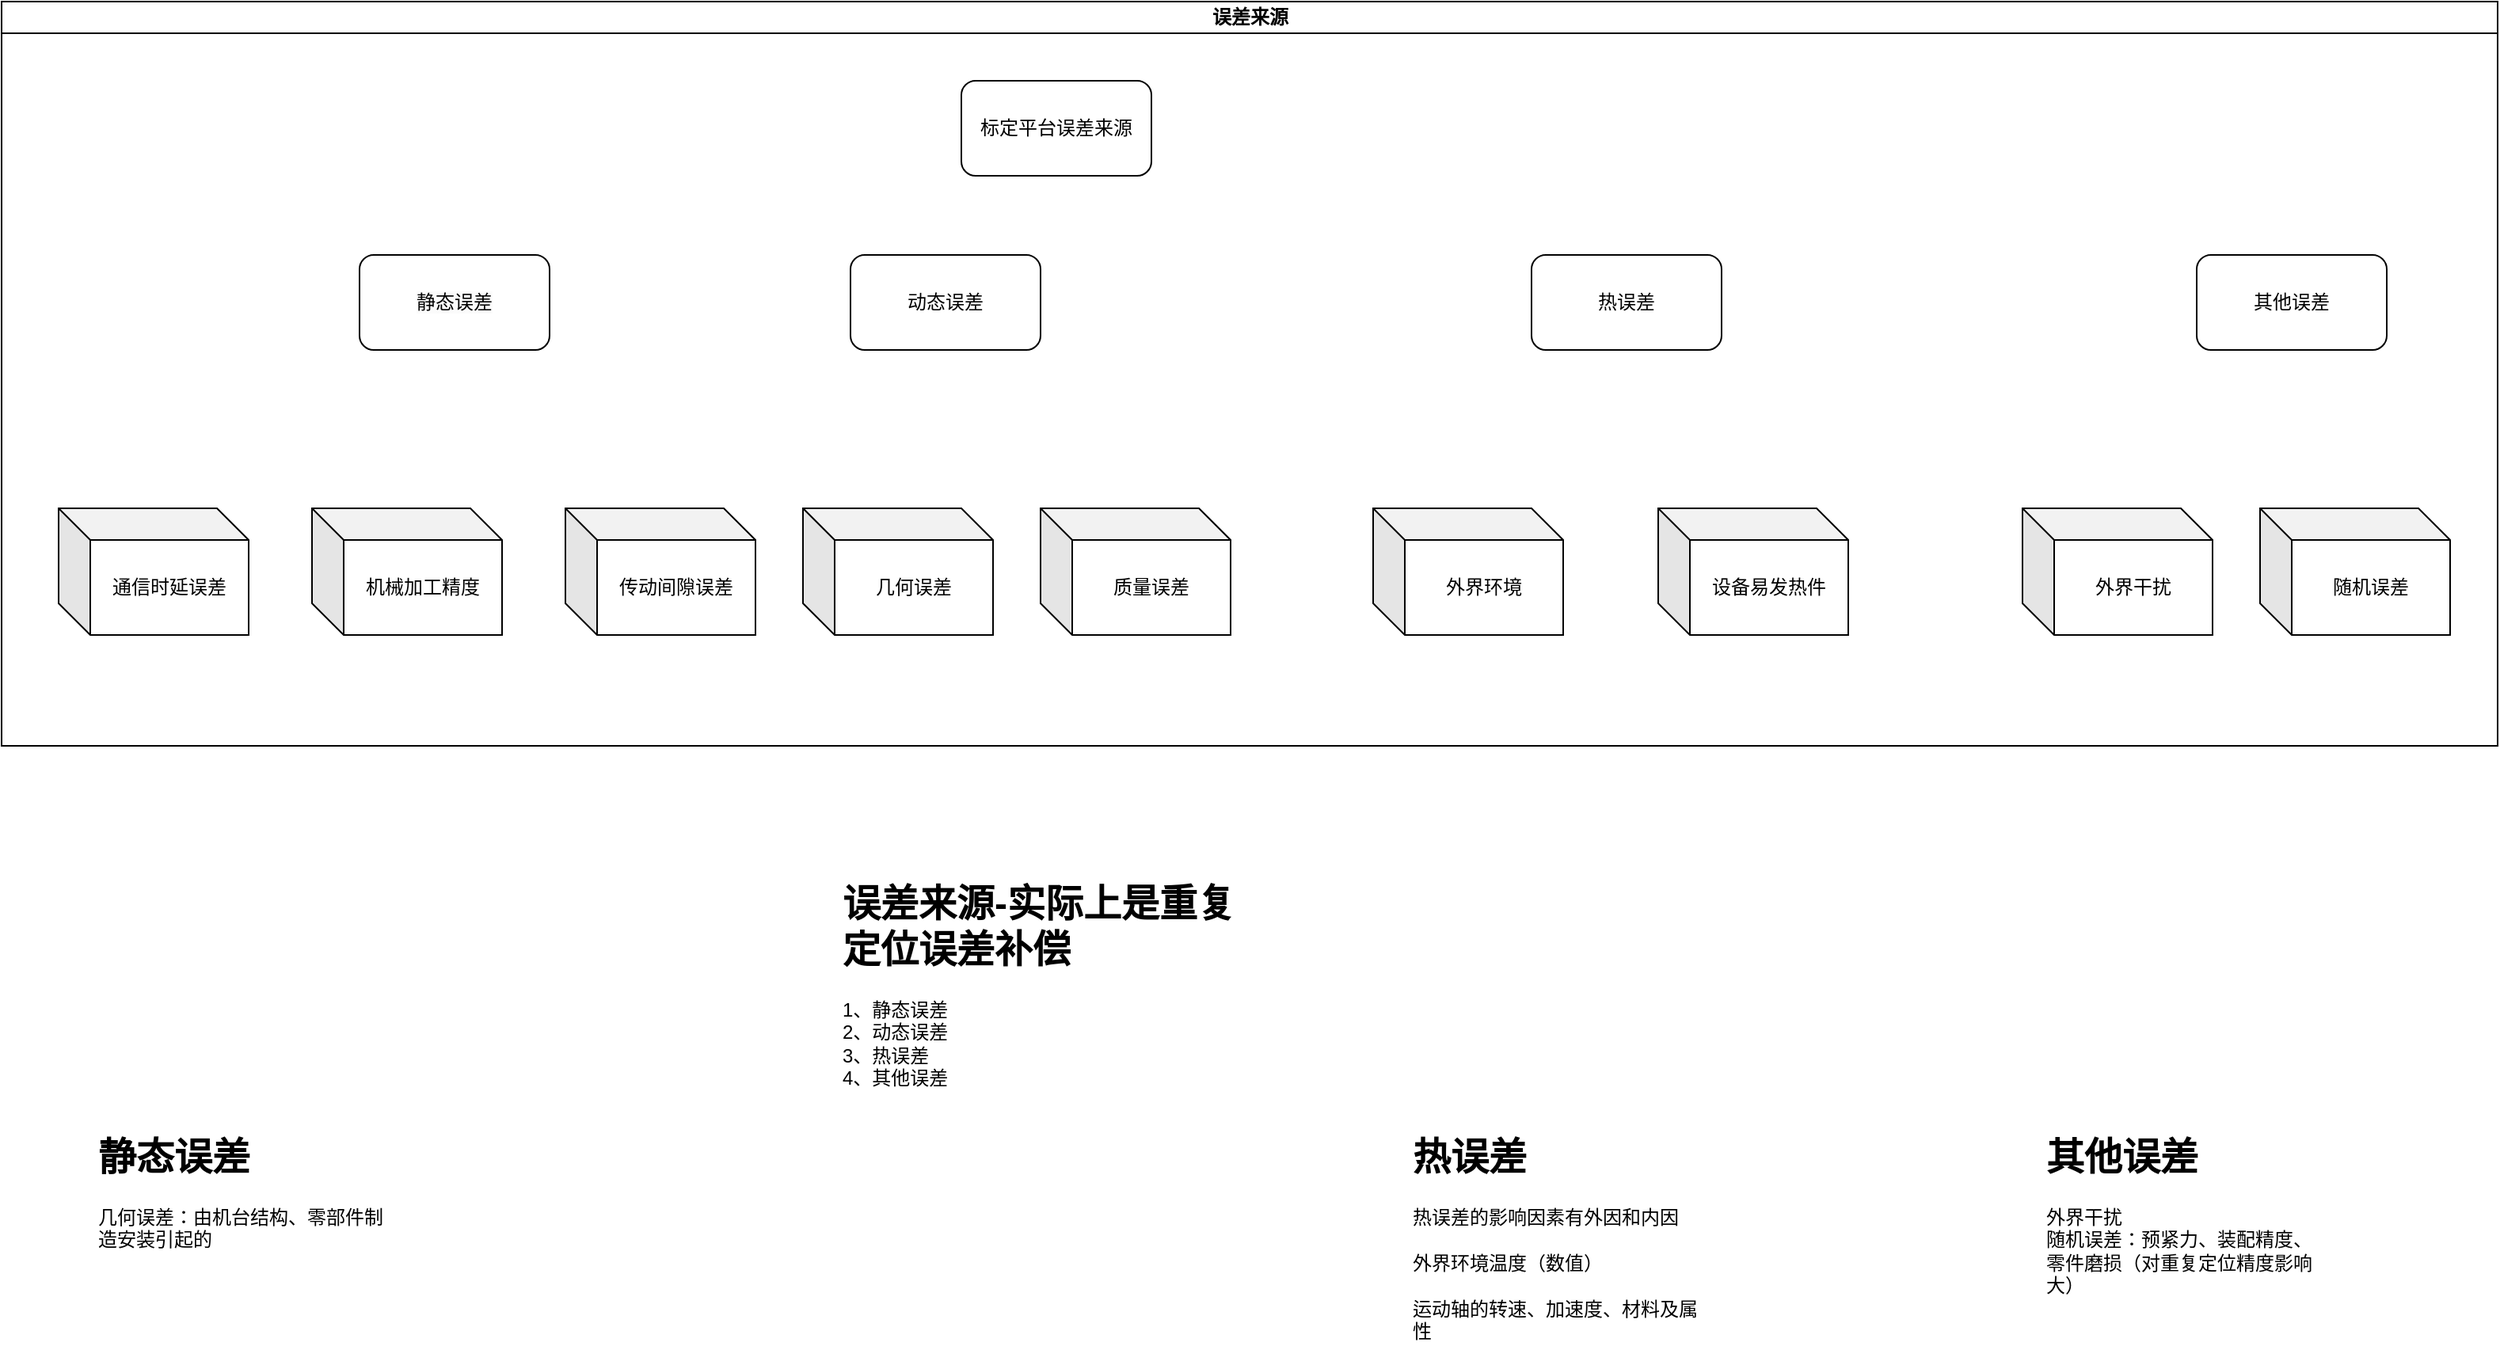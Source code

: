 <mxfile version="21.5.0" type="github">
  <diagram id="prtHgNgQTEPvFCAcTncT" name="Page-1">
    <mxGraphModel dx="1185" dy="642" grid="1" gridSize="10" guides="1" tooltips="1" connect="1" arrows="1" fold="1" page="1" pageScale="1" pageWidth="827" pageHeight="1169" math="0" shadow="0">
      <root>
        <mxCell id="0" />
        <mxCell id="1" parent="0" />
        <mxCell id="dNxyNK7c78bLwvsdeMH5-11" value="误差来源" style="swimlane;html=1;startSize=20;horizontal=1;containerType=tree;glass=0;" parent="1" vertex="1">
          <mxGeometry x="34" y="50" width="1576" height="470" as="geometry" />
        </mxCell>
        <mxCell id="ux9FGk7YxiCrDKr7o1Dm-8" value="标定平台误差来源" style="rounded=1;whiteSpace=wrap;html=1;" vertex="1" parent="dNxyNK7c78bLwvsdeMH5-11">
          <mxGeometry x="606" y="50" width="120" height="60" as="geometry" />
        </mxCell>
        <mxCell id="ux9FGk7YxiCrDKr7o1Dm-9" value="&lt;span style=&quot;color: rgb(0, 0, 0); font-family: Helvetica; font-size: 12px; font-style: normal; font-variant-ligatures: normal; font-variant-caps: normal; font-weight: 400; letter-spacing: normal; orphans: 2; text-align: center; text-indent: 0px; text-transform: none; widows: 2; word-spacing: 0px; -webkit-text-stroke-width: 0px; background-color: rgb(251, 251, 251); text-decoration-thickness: initial; text-decoration-style: initial; text-decoration-color: initial; float: none; display: inline !important;&quot;&gt;静态误差&lt;/span&gt;" style="rounded=1;whiteSpace=wrap;html=1;" vertex="1" parent="dNxyNK7c78bLwvsdeMH5-11">
          <mxGeometry x="226" y="160" width="120" height="60" as="geometry" />
        </mxCell>
        <mxCell id="ux9FGk7YxiCrDKr7o1Dm-10" value="动态误差" style="rounded=1;whiteSpace=wrap;html=1;" vertex="1" parent="dNxyNK7c78bLwvsdeMH5-11">
          <mxGeometry x="536" y="160" width="120" height="60" as="geometry" />
        </mxCell>
        <mxCell id="ux9FGk7YxiCrDKr7o1Dm-11" value="热误差" style="rounded=1;whiteSpace=wrap;html=1;" vertex="1" parent="dNxyNK7c78bLwvsdeMH5-11">
          <mxGeometry x="966" y="160" width="120" height="60" as="geometry" />
        </mxCell>
        <mxCell id="ux9FGk7YxiCrDKr7o1Dm-12" value="其他误差" style="rounded=1;whiteSpace=wrap;html=1;" vertex="1" parent="dNxyNK7c78bLwvsdeMH5-11">
          <mxGeometry x="1386" y="160" width="120" height="60" as="geometry" />
        </mxCell>
        <mxCell id="ux9FGk7YxiCrDKr7o1Dm-13" value="通信时延误差" style="shape=cube;whiteSpace=wrap;html=1;boundedLbl=1;backgroundOutline=1;darkOpacity=0.05;darkOpacity2=0.1;" vertex="1" parent="dNxyNK7c78bLwvsdeMH5-11">
          <mxGeometry x="36" y="320" width="120" height="80" as="geometry" />
        </mxCell>
        <mxCell id="ux9FGk7YxiCrDKr7o1Dm-14" value="机械加工精度" style="shape=cube;whiteSpace=wrap;html=1;boundedLbl=1;backgroundOutline=1;darkOpacity=0.05;darkOpacity2=0.1;" vertex="1" parent="dNxyNK7c78bLwvsdeMH5-11">
          <mxGeometry x="196" y="320" width="120" height="80" as="geometry" />
        </mxCell>
        <mxCell id="ux9FGk7YxiCrDKr7o1Dm-15" value="外界环境" style="shape=cube;whiteSpace=wrap;html=1;boundedLbl=1;backgroundOutline=1;darkOpacity=0.05;darkOpacity2=0.1;" vertex="1" parent="dNxyNK7c78bLwvsdeMH5-11">
          <mxGeometry x="866" y="320" width="120" height="80" as="geometry" />
        </mxCell>
        <mxCell id="ux9FGk7YxiCrDKr7o1Dm-16" value="设备易发热件" style="shape=cube;whiteSpace=wrap;html=1;boundedLbl=1;backgroundOutline=1;darkOpacity=0.05;darkOpacity2=0.1;" vertex="1" parent="dNxyNK7c78bLwvsdeMH5-11">
          <mxGeometry x="1046" y="320" width="120" height="80" as="geometry" />
        </mxCell>
        <mxCell id="ux9FGk7YxiCrDKr7o1Dm-18" value="传动间隙误差" style="shape=cube;whiteSpace=wrap;html=1;boundedLbl=1;backgroundOutline=1;darkOpacity=0.05;darkOpacity2=0.1;" vertex="1" parent="dNxyNK7c78bLwvsdeMH5-11">
          <mxGeometry x="356" y="320" width="120" height="80" as="geometry" />
        </mxCell>
        <mxCell id="ux9FGk7YxiCrDKr7o1Dm-19" value="几何误差" style="shape=cube;whiteSpace=wrap;html=1;boundedLbl=1;backgroundOutline=1;darkOpacity=0.05;darkOpacity2=0.1;" vertex="1" parent="dNxyNK7c78bLwvsdeMH5-11">
          <mxGeometry x="506" y="320" width="120" height="80" as="geometry" />
        </mxCell>
        <mxCell id="ux9FGk7YxiCrDKr7o1Dm-21" value="外界干扰" style="shape=cube;whiteSpace=wrap;html=1;boundedLbl=1;backgroundOutline=1;darkOpacity=0.05;darkOpacity2=0.1;" vertex="1" parent="dNxyNK7c78bLwvsdeMH5-11">
          <mxGeometry x="1276" y="320" width="120" height="80" as="geometry" />
        </mxCell>
        <mxCell id="ux9FGk7YxiCrDKr7o1Dm-35" value="随机误差" style="shape=cube;whiteSpace=wrap;html=1;boundedLbl=1;backgroundOutline=1;darkOpacity=0.05;darkOpacity2=0.1;" vertex="1" parent="dNxyNK7c78bLwvsdeMH5-11">
          <mxGeometry x="1426" y="320" width="120" height="80" as="geometry" />
        </mxCell>
        <mxCell id="ux9FGk7YxiCrDKr7o1Dm-37" value="质量误差" style="shape=cube;whiteSpace=wrap;html=1;boundedLbl=1;backgroundOutline=1;darkOpacity=0.05;darkOpacity2=0.1;" vertex="1" parent="dNxyNK7c78bLwvsdeMH5-11">
          <mxGeometry x="656" y="320" width="120" height="80" as="geometry" />
        </mxCell>
        <mxCell id="ux9FGk7YxiCrDKr7o1Dm-1" value="&lt;h1&gt;误差来源-实际上是重复定位误差补偿&lt;/h1&gt;&lt;div&gt;1、静态误差&lt;/div&gt;&lt;div&gt;2、动态误差&lt;/div&gt;&lt;div&gt;3、热误差&lt;/div&gt;&lt;div&gt;4、其他误差&lt;/div&gt;" style="text;html=1;strokeColor=none;fillColor=none;spacing=5;spacingTop=-20;whiteSpace=wrap;overflow=hidden;rounded=0;" vertex="1" parent="1">
          <mxGeometry x="560" y="600" width="270" height="230" as="geometry" />
        </mxCell>
        <mxCell id="ux9FGk7YxiCrDKr7o1Dm-17" value="&lt;h1&gt;热误差&lt;/h1&gt;&lt;div&gt;热误差的影响因素有外因和内因&lt;/div&gt;&lt;div&gt;&lt;br&gt;&lt;/div&gt;&lt;div&gt;外界环境温度（数值）&lt;/div&gt;&lt;div&gt;&lt;br&gt;&lt;/div&gt;&lt;div&gt;运动轴的转速、加速度、材料及属性&lt;/div&gt;&lt;div&gt;&lt;br&gt;&lt;/div&gt;" style="text;html=1;strokeColor=none;fillColor=none;spacing=5;spacingTop=-20;whiteSpace=wrap;overflow=hidden;rounded=0;" vertex="1" parent="1">
          <mxGeometry x="920" y="760" width="190" height="150" as="geometry" />
        </mxCell>
        <mxCell id="ux9FGk7YxiCrDKr7o1Dm-20" value="&lt;h1&gt;静态误差&lt;/h1&gt;&lt;div&gt;几何误差：由机台结构、零部件制造安装引起的&lt;/div&gt;" style="text;html=1;strokeColor=none;fillColor=none;spacing=5;spacingTop=-20;whiteSpace=wrap;overflow=hidden;rounded=0;" vertex="1" parent="1">
          <mxGeometry x="90" y="760" width="190" height="150" as="geometry" />
        </mxCell>
        <mxCell id="ux9FGk7YxiCrDKr7o1Dm-36" value="&lt;h1&gt;其他误差&lt;/h1&gt;&lt;div&gt;外界干扰&lt;/div&gt;&lt;div&gt;随机误差：预紧力、装配精度、&lt;/div&gt;零件磨损&lt;span style=&quot;background-color: initial;&quot;&gt;（对重复定位精度影响大）&lt;/span&gt;" style="text;html=1;strokeColor=none;fillColor=none;spacing=5;spacingTop=-20;whiteSpace=wrap;overflow=hidden;rounded=0;" vertex="1" parent="1">
          <mxGeometry x="1320" y="760" width="190" height="150" as="geometry" />
        </mxCell>
      </root>
    </mxGraphModel>
  </diagram>
</mxfile>
